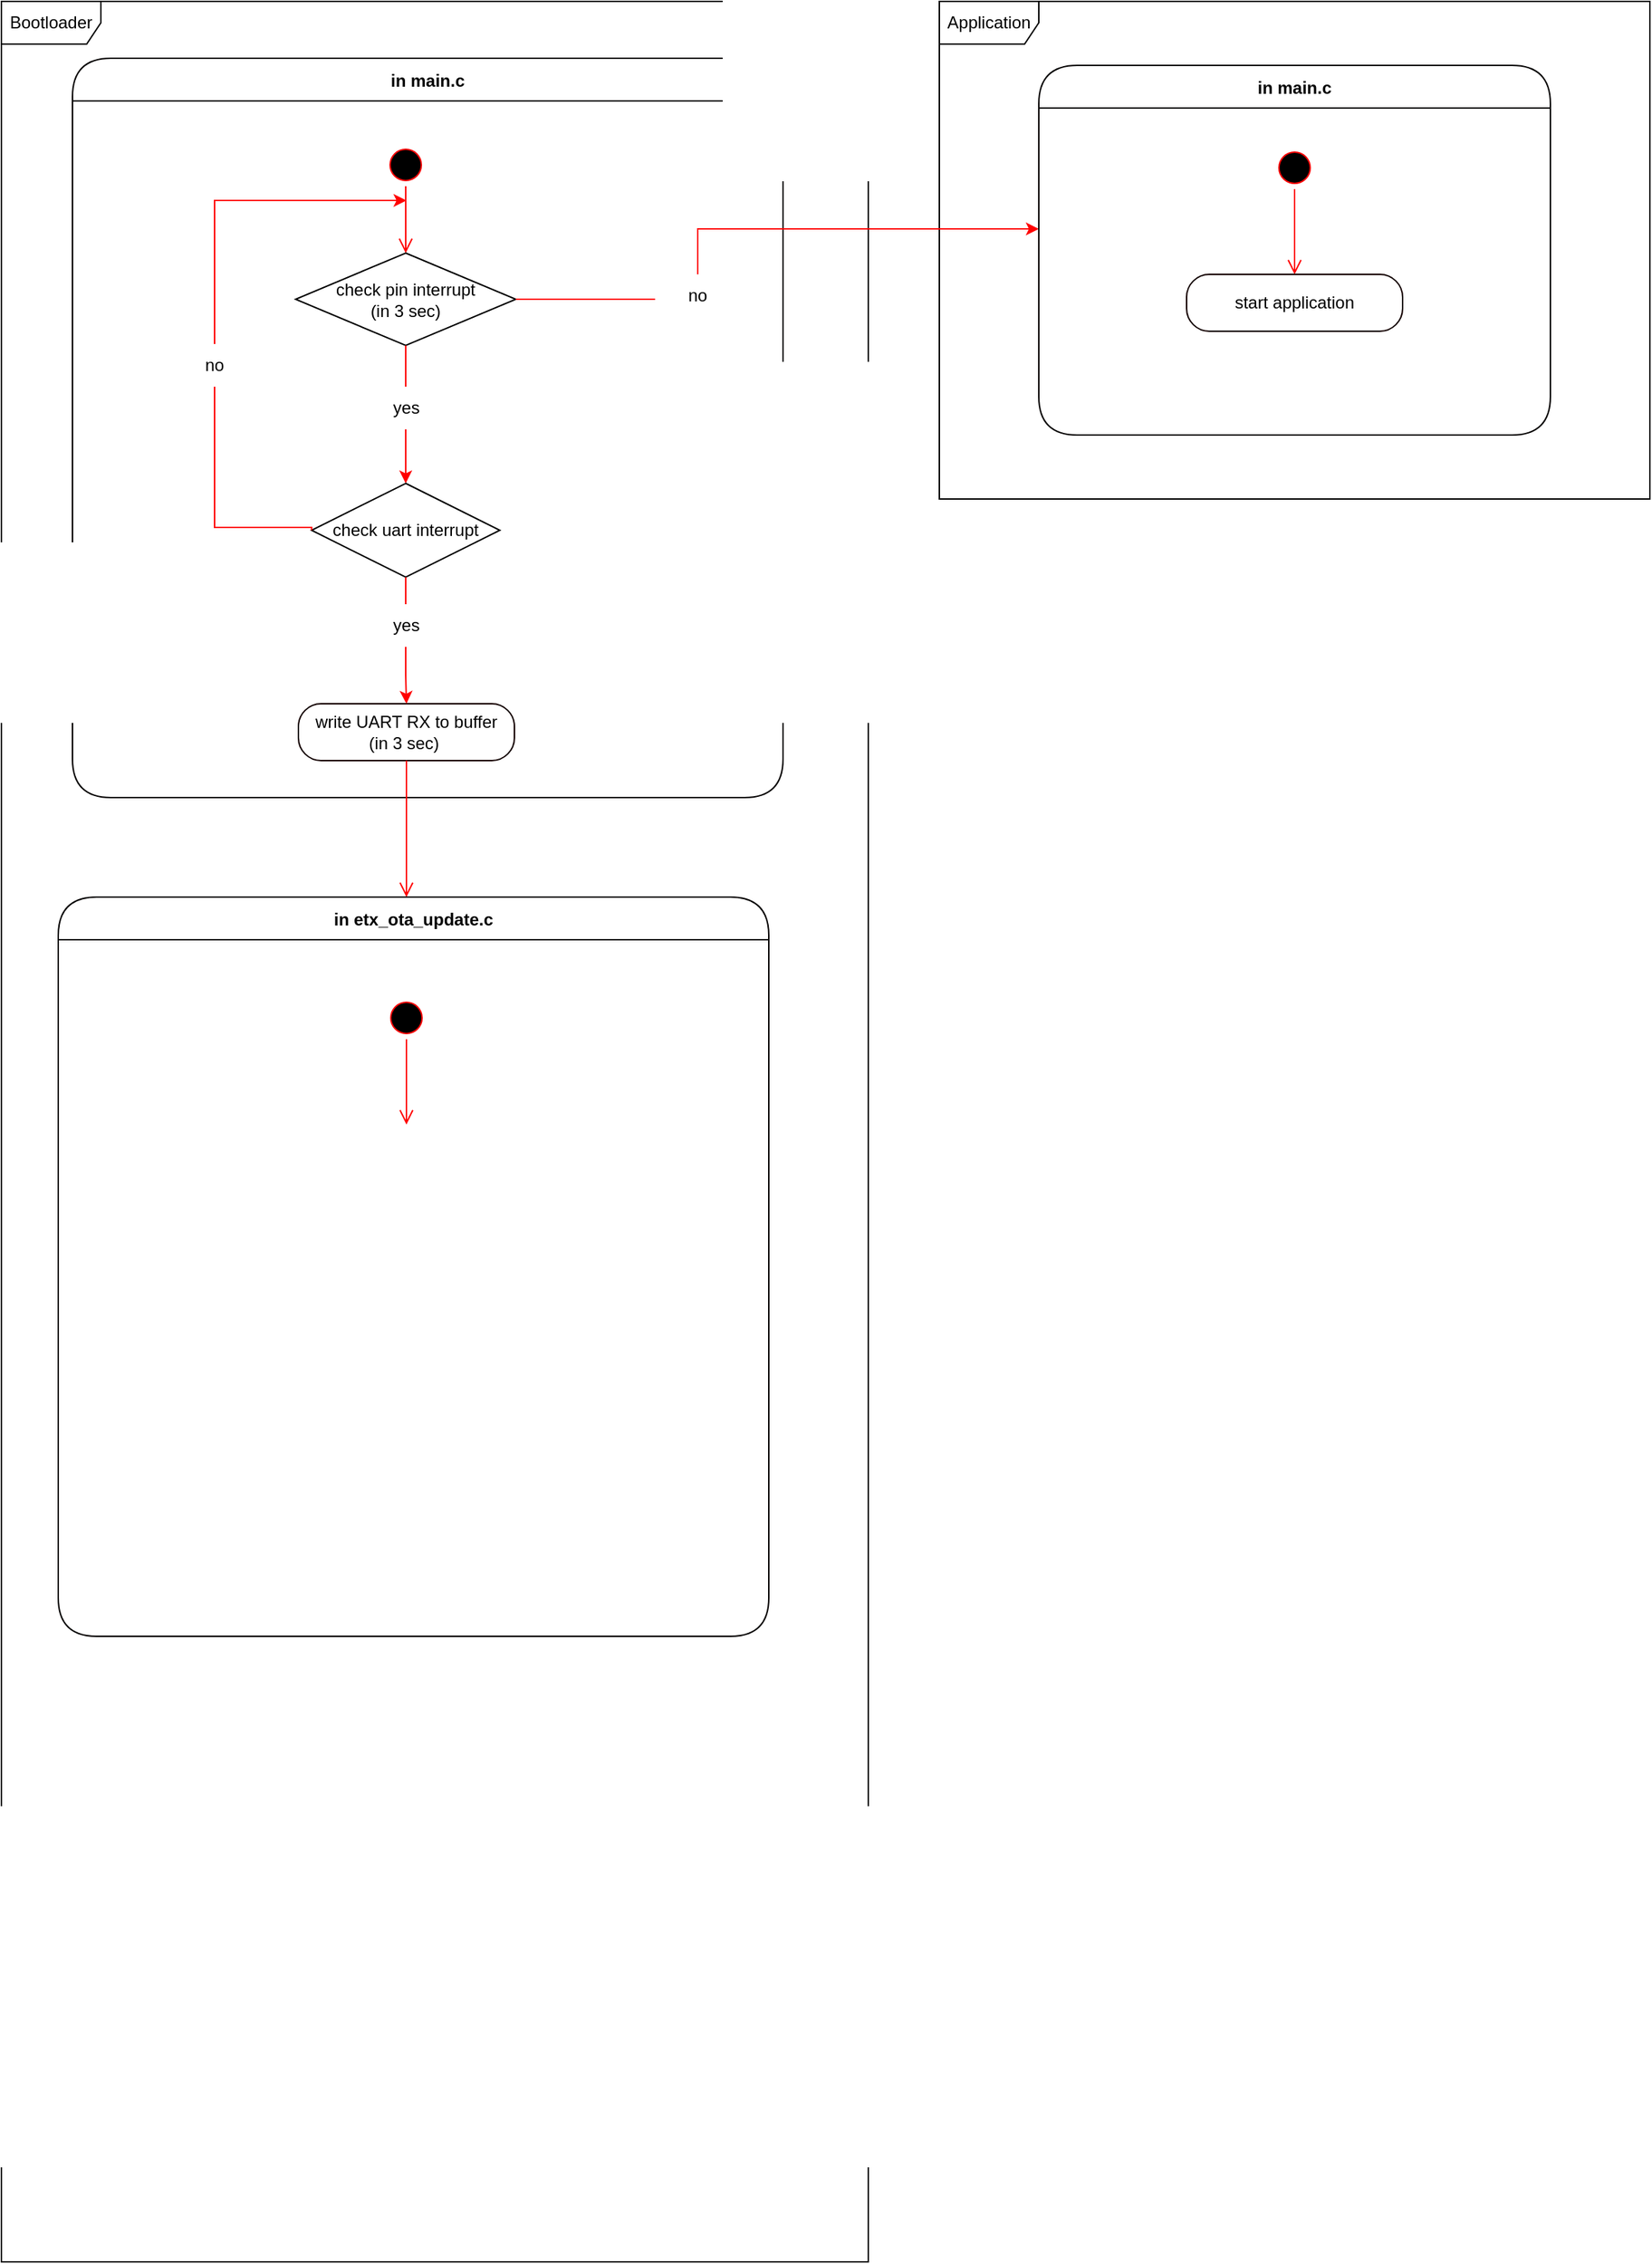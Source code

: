 <mxfile version="20.5.3" type="github">
  <diagram name="Page-1" id="58cdce13-f638-feb5-8d6f-7d28b1aa9fa0">
    <mxGraphModel dx="1483" dy="827" grid="1" gridSize="10" guides="1" tooltips="1" connect="1" arrows="1" fold="1" page="1" pageScale="1" pageWidth="1100" pageHeight="850" background="none" math="0" shadow="0">
      <root>
        <mxCell id="0" />
        <mxCell id="1" parent="0" />
        <mxCell id="OMEoa2EQvLNQlHsPpFCV-2" value="Application" style="shape=umlFrame;whiteSpace=wrap;html=1;width=70;height=30;" vertex="1" parent="1">
          <mxGeometry x="720" y="200" width="500" height="350" as="geometry" />
        </mxCell>
        <mxCell id="OMEoa2EQvLNQlHsPpFCV-1" value="Bootloader" style="shape=umlFrame;whiteSpace=wrap;html=1;width=70;height=30;" vertex="1" parent="1">
          <mxGeometry x="60" y="200" width="610" height="1590" as="geometry" />
        </mxCell>
        <mxCell id="OMEoa2EQvLNQlHsPpFCV-34" value="in main.c" style="swimlane;fontStyle=1;align=center;verticalAlign=middle;childLayout=stackLayout;horizontal=1;startSize=30;horizontalStack=0;resizeParent=0;resizeLast=1;container=0;fontColor=#000000;collapsible=0;rounded=1;arcSize=30;strokeColor=#030000;fillColor=#FFFFFF;swimlaneFillColor=#FFFFFF;dropTarget=0;" vertex="1" parent="1">
          <mxGeometry x="110" y="240" width="500" height="520" as="geometry" />
        </mxCell>
        <mxCell id="OMEoa2EQvLNQlHsPpFCV-3" value="" style="ellipse;html=1;shape=startState;fillColor=#000000;strokeColor=#ff0000;" vertex="1" parent="1">
          <mxGeometry x="329.5" y="300" width="30" height="30" as="geometry" />
        </mxCell>
        <mxCell id="OMEoa2EQvLNQlHsPpFCV-4" value="" style="edgeStyle=orthogonalEdgeStyle;html=1;verticalAlign=bottom;endArrow=open;endSize=8;strokeColor=#FF0000;rounded=0;entryX=0.5;entryY=0;entryDx=0;entryDy=0;" edge="1" source="OMEoa2EQvLNQlHsPpFCV-3" parent="1" target="OMEoa2EQvLNQlHsPpFCV-5">
          <mxGeometry relative="1" as="geometry">
            <mxPoint x="344.5" y="390" as="targetPoint" />
          </mxGeometry>
        </mxCell>
        <mxCell id="OMEoa2EQvLNQlHsPpFCV-11" style="edgeStyle=orthogonalEdgeStyle;rounded=0;orthogonalLoop=1;jettySize=auto;html=1;exitX=0.5;exitY=1;exitDx=0;exitDy=0;entryX=0.5;entryY=0;entryDx=0;entryDy=0;strokeColor=#FF0000;startArrow=none;" edge="1" parent="1" source="OMEoa2EQvLNQlHsPpFCV-14" target="OMEoa2EQvLNQlHsPpFCV-10">
          <mxGeometry relative="1" as="geometry" />
        </mxCell>
        <mxCell id="OMEoa2EQvLNQlHsPpFCV-5" value="check pin interrupt &lt;br&gt;(in 3 sec)" style="rhombus;whiteSpace=wrap;html=1;" vertex="1" parent="1">
          <mxGeometry x="267" y="377" width="155" height="65" as="geometry" />
        </mxCell>
        <mxCell id="OMEoa2EQvLNQlHsPpFCV-10" value="check uart interrupt" style="rhombus;whiteSpace=wrap;html=1;" vertex="1" parent="1">
          <mxGeometry x="278.25" y="539" width="132.5" height="66" as="geometry" />
        </mxCell>
        <mxCell id="OMEoa2EQvLNQlHsPpFCV-14" value="yes" style="text;html=1;strokeColor=none;fillColor=none;align=center;verticalAlign=middle;whiteSpace=wrap;rounded=0;" vertex="1" parent="1">
          <mxGeometry x="314.5" y="471" width="60" height="30" as="geometry" />
        </mxCell>
        <mxCell id="OMEoa2EQvLNQlHsPpFCV-15" value="" style="edgeStyle=orthogonalEdgeStyle;rounded=0;orthogonalLoop=1;jettySize=auto;html=1;exitX=0.5;exitY=1;exitDx=0;exitDy=0;entryX=0.5;entryY=0;entryDx=0;entryDy=0;strokeColor=#FF0000;endArrow=none;" edge="1" parent="1" source="OMEoa2EQvLNQlHsPpFCV-5" target="OMEoa2EQvLNQlHsPpFCV-14">
          <mxGeometry relative="1" as="geometry">
            <mxPoint x="344.5" y="424" as="sourcePoint" />
            <mxPoint x="344.5" y="553" as="targetPoint" />
          </mxGeometry>
        </mxCell>
        <mxCell id="OMEoa2EQvLNQlHsPpFCV-16" value="write UART RX to buffer&lt;br&gt;(in 3 sec)&amp;nbsp;" style="rounded=1;whiteSpace=wrap;html=1;arcSize=40;fontColor=#000000;fillColor=#FFFFFF;strokeColor=#120000;" vertex="1" parent="1">
          <mxGeometry x="269" y="694" width="152" height="40" as="geometry" />
        </mxCell>
        <mxCell id="OMEoa2EQvLNQlHsPpFCV-17" value="" style="edgeStyle=orthogonalEdgeStyle;html=1;verticalAlign=bottom;endArrow=open;endSize=8;strokeColor=#ff0000;rounded=0;" edge="1" source="OMEoa2EQvLNQlHsPpFCV-16" parent="1">
          <mxGeometry relative="1" as="geometry">
            <mxPoint x="345" y="830" as="targetPoint" />
            <Array as="points">
              <mxPoint x="345" y="800" />
              <mxPoint x="345" y="800" />
            </Array>
          </mxGeometry>
        </mxCell>
        <mxCell id="OMEoa2EQvLNQlHsPpFCV-18" style="edgeStyle=orthogonalEdgeStyle;rounded=0;orthogonalLoop=1;jettySize=auto;html=1;exitX=0.5;exitY=1;exitDx=0;exitDy=0;entryX=0.5;entryY=0;entryDx=0;entryDy=0;strokeColor=#FF0000;startArrow=none;" edge="1" parent="1" source="OMEoa2EQvLNQlHsPpFCV-19" target="OMEoa2EQvLNQlHsPpFCV-16">
          <mxGeometry relative="1" as="geometry">
            <mxPoint x="344.5" y="692" as="targetPoint" />
          </mxGeometry>
        </mxCell>
        <mxCell id="OMEoa2EQvLNQlHsPpFCV-19" value="yes" style="text;html=1;strokeColor=none;fillColor=none;align=center;verticalAlign=middle;whiteSpace=wrap;rounded=0;" vertex="1" parent="1">
          <mxGeometry x="314.5" y="624" width="60" height="30" as="geometry" />
        </mxCell>
        <mxCell id="OMEoa2EQvLNQlHsPpFCV-20" value="" style="edgeStyle=orthogonalEdgeStyle;rounded=0;orthogonalLoop=1;jettySize=auto;html=1;exitX=0.5;exitY=1;exitDx=0;exitDy=0;entryX=0.5;entryY=0;entryDx=0;entryDy=0;strokeColor=#FF0000;endArrow=none;" edge="1" parent="1" target="OMEoa2EQvLNQlHsPpFCV-19">
          <mxGeometry relative="1" as="geometry">
            <mxPoint x="344.5" y="605" as="sourcePoint" />
            <mxPoint x="344.5" y="716" as="targetPoint" />
          </mxGeometry>
        </mxCell>
        <mxCell id="OMEoa2EQvLNQlHsPpFCV-25" style="edgeStyle=orthogonalEdgeStyle;rounded=0;orthogonalLoop=1;jettySize=auto;html=1;strokeColor=#FF0000;startArrow=none;" edge="1" parent="1" source="OMEoa2EQvLNQlHsPpFCV-26">
          <mxGeometry relative="1" as="geometry">
            <mxPoint x="404.5" y="569.5" as="sourcePoint" />
            <mxPoint x="345" y="340" as="targetPoint" />
            <Array as="points">
              <mxPoint x="210" y="340" />
            </Array>
          </mxGeometry>
        </mxCell>
        <mxCell id="OMEoa2EQvLNQlHsPpFCV-26" value="no" style="text;html=1;strokeColor=none;fillColor=none;align=center;verticalAlign=middle;whiteSpace=wrap;rounded=0;" vertex="1" parent="1">
          <mxGeometry x="180" y="441" width="60" height="30" as="geometry" />
        </mxCell>
        <mxCell id="OMEoa2EQvLNQlHsPpFCV-29" value="" style="edgeStyle=orthogonalEdgeStyle;rounded=0;orthogonalLoop=1;jettySize=auto;html=1;strokeColor=#FF0000;endArrow=none;entryX=0.5;entryY=1;entryDx=0;entryDy=0;exitX=0;exitY=0.5;exitDx=0;exitDy=0;" edge="1" parent="1" source="OMEoa2EQvLNQlHsPpFCV-10" target="OMEoa2EQvLNQlHsPpFCV-26">
          <mxGeometry relative="1" as="geometry">
            <mxPoint x="406.792" y="570.029" as="sourcePoint" />
            <mxPoint x="345" y="340" as="targetPoint" />
            <Array as="points">
              <mxPoint x="278" y="570" />
              <mxPoint x="210" y="570" />
            </Array>
          </mxGeometry>
        </mxCell>
        <mxCell id="OMEoa2EQvLNQlHsPpFCV-30" style="edgeStyle=orthogonalEdgeStyle;rounded=0;orthogonalLoop=1;jettySize=auto;html=1;strokeColor=#FF0000;startArrow=none;" edge="1" parent="1" source="OMEoa2EQvLNQlHsPpFCV-31">
          <mxGeometry relative="1" as="geometry">
            <mxPoint x="414.5" y="579.5" as="sourcePoint" />
            <mxPoint x="790" y="360" as="targetPoint" />
            <Array as="points">
              <mxPoint x="550" y="360" />
              <mxPoint x="790" y="360" />
            </Array>
          </mxGeometry>
        </mxCell>
        <mxCell id="OMEoa2EQvLNQlHsPpFCV-31" value="no" style="text;html=1;strokeColor=none;fillColor=none;align=center;verticalAlign=middle;whiteSpace=wrap;rounded=0;" vertex="1" parent="1">
          <mxGeometry x="520" y="392" width="60" height="30" as="geometry" />
        </mxCell>
        <mxCell id="OMEoa2EQvLNQlHsPpFCV-32" value="" style="edgeStyle=orthogonalEdgeStyle;rounded=0;orthogonalLoop=1;jettySize=auto;html=1;strokeColor=#FF0000;endArrow=none;exitX=1;exitY=0.5;exitDx=0;exitDy=0;" edge="1" parent="1" target="OMEoa2EQvLNQlHsPpFCV-31" source="OMEoa2EQvLNQlHsPpFCV-5">
          <mxGeometry relative="1" as="geometry">
            <mxPoint x="416.735" y="580.0" as="sourcePoint" />
            <mxPoint x="355" y="350" as="targetPoint" />
            <Array as="points">
              <mxPoint x="490" y="410" />
              <mxPoint x="490" y="410" />
            </Array>
          </mxGeometry>
        </mxCell>
        <mxCell id="OMEoa2EQvLNQlHsPpFCV-37" value="in etx_ota_update.c" style="swimlane;fontStyle=1;align=center;verticalAlign=middle;childLayout=stackLayout;horizontal=1;startSize=30;horizontalStack=0;resizeParent=0;resizeLast=1;container=0;fontColor=#000000;collapsible=0;rounded=1;arcSize=30;strokeColor=#030000;fillColor=#FFFFFF;swimlaneFillColor=#FFFFFF;dropTarget=0;" vertex="1" parent="1">
          <mxGeometry x="100" y="830" width="500" height="520" as="geometry" />
        </mxCell>
        <mxCell id="OMEoa2EQvLNQlHsPpFCV-38" value="" style="ellipse;html=1;shape=startState;fillColor=#000000;strokeColor=#ff0000;" vertex="1" parent="1">
          <mxGeometry x="330" y="900" width="30" height="30" as="geometry" />
        </mxCell>
        <mxCell id="OMEoa2EQvLNQlHsPpFCV-39" value="" style="edgeStyle=orthogonalEdgeStyle;html=1;verticalAlign=bottom;endArrow=open;endSize=8;strokeColor=#ff0000;rounded=0;" edge="1" source="OMEoa2EQvLNQlHsPpFCV-38" parent="1">
          <mxGeometry relative="1" as="geometry">
            <mxPoint x="345" y="990" as="targetPoint" />
          </mxGeometry>
        </mxCell>
        <mxCell id="OMEoa2EQvLNQlHsPpFCV-40" value="in main.c" style="swimlane;fontStyle=1;align=center;verticalAlign=middle;childLayout=stackLayout;horizontal=1;startSize=30;horizontalStack=0;resizeParent=0;resizeLast=1;container=0;fontColor=#000000;collapsible=0;rounded=1;arcSize=30;strokeColor=#030000;fillColor=#FFFFFF;swimlaneFillColor=#FFFFFF;dropTarget=0;" vertex="1" parent="1">
          <mxGeometry x="790" y="245" width="360" height="260" as="geometry" />
        </mxCell>
        <mxCell id="OMEoa2EQvLNQlHsPpFCV-41" value="" style="ellipse;html=1;shape=startState;fillColor=#000000;strokeColor=#ff0000;" vertex="1" parent="1">
          <mxGeometry x="955" y="302" width="30" height="30" as="geometry" />
        </mxCell>
        <mxCell id="OMEoa2EQvLNQlHsPpFCV-42" value="" style="edgeStyle=orthogonalEdgeStyle;html=1;verticalAlign=bottom;endArrow=open;endSize=8;strokeColor=#ff0000;rounded=0;" edge="1" source="OMEoa2EQvLNQlHsPpFCV-41" parent="1">
          <mxGeometry relative="1" as="geometry">
            <mxPoint x="970" y="392" as="targetPoint" />
          </mxGeometry>
        </mxCell>
        <mxCell id="OMEoa2EQvLNQlHsPpFCV-43" value="start application" style="rounded=1;whiteSpace=wrap;html=1;arcSize=40;fontColor=#000000;fillColor=#FFFFFF;strokeColor=#120000;" vertex="1" parent="1">
          <mxGeometry x="894" y="392" width="152" height="40" as="geometry" />
        </mxCell>
      </root>
    </mxGraphModel>
  </diagram>
</mxfile>
